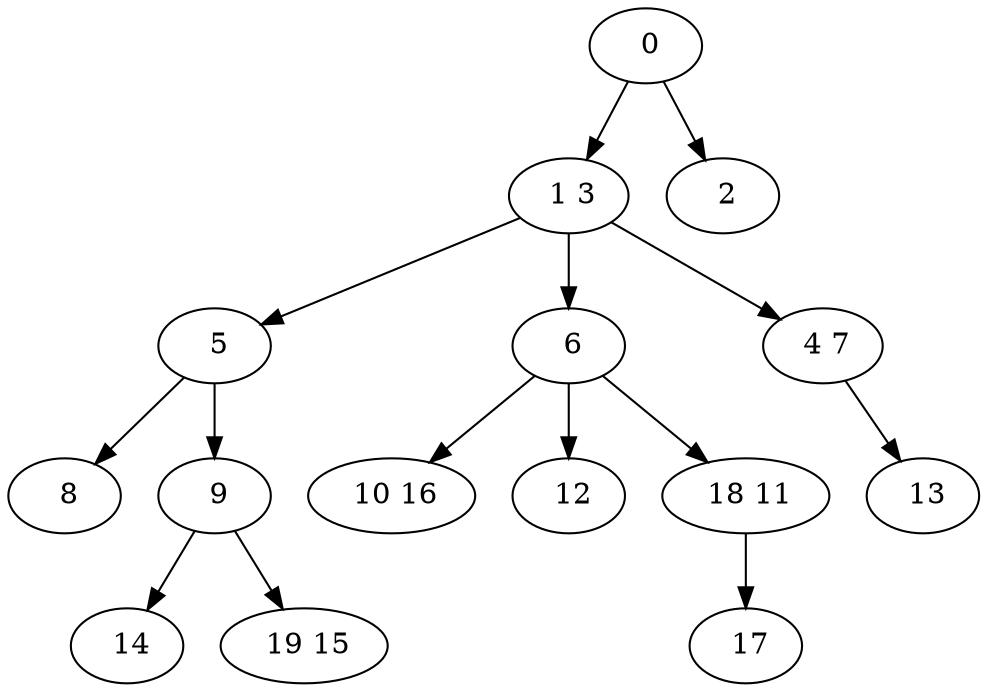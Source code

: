 digraph mytree {
" 0" -> " 1 3";
" 0" -> " 2";
" 1 3" -> " 5";
" 1 3" -> " 6";
" 1 3" -> " 4 7";
" 2";
" 5" -> " 8";
" 5" -> " 9";
" 6" -> " 10 16";
" 6" -> " 12";
" 6" -> " 18 11";
" 4 7" -> " 13";
" 8";
" 9" -> " 14";
" 9" -> " 19 15";
" 14";
" 10 16";
" 12";
" 18 11" -> " 17";
" 17";
" 19 15";
" 13";
}
